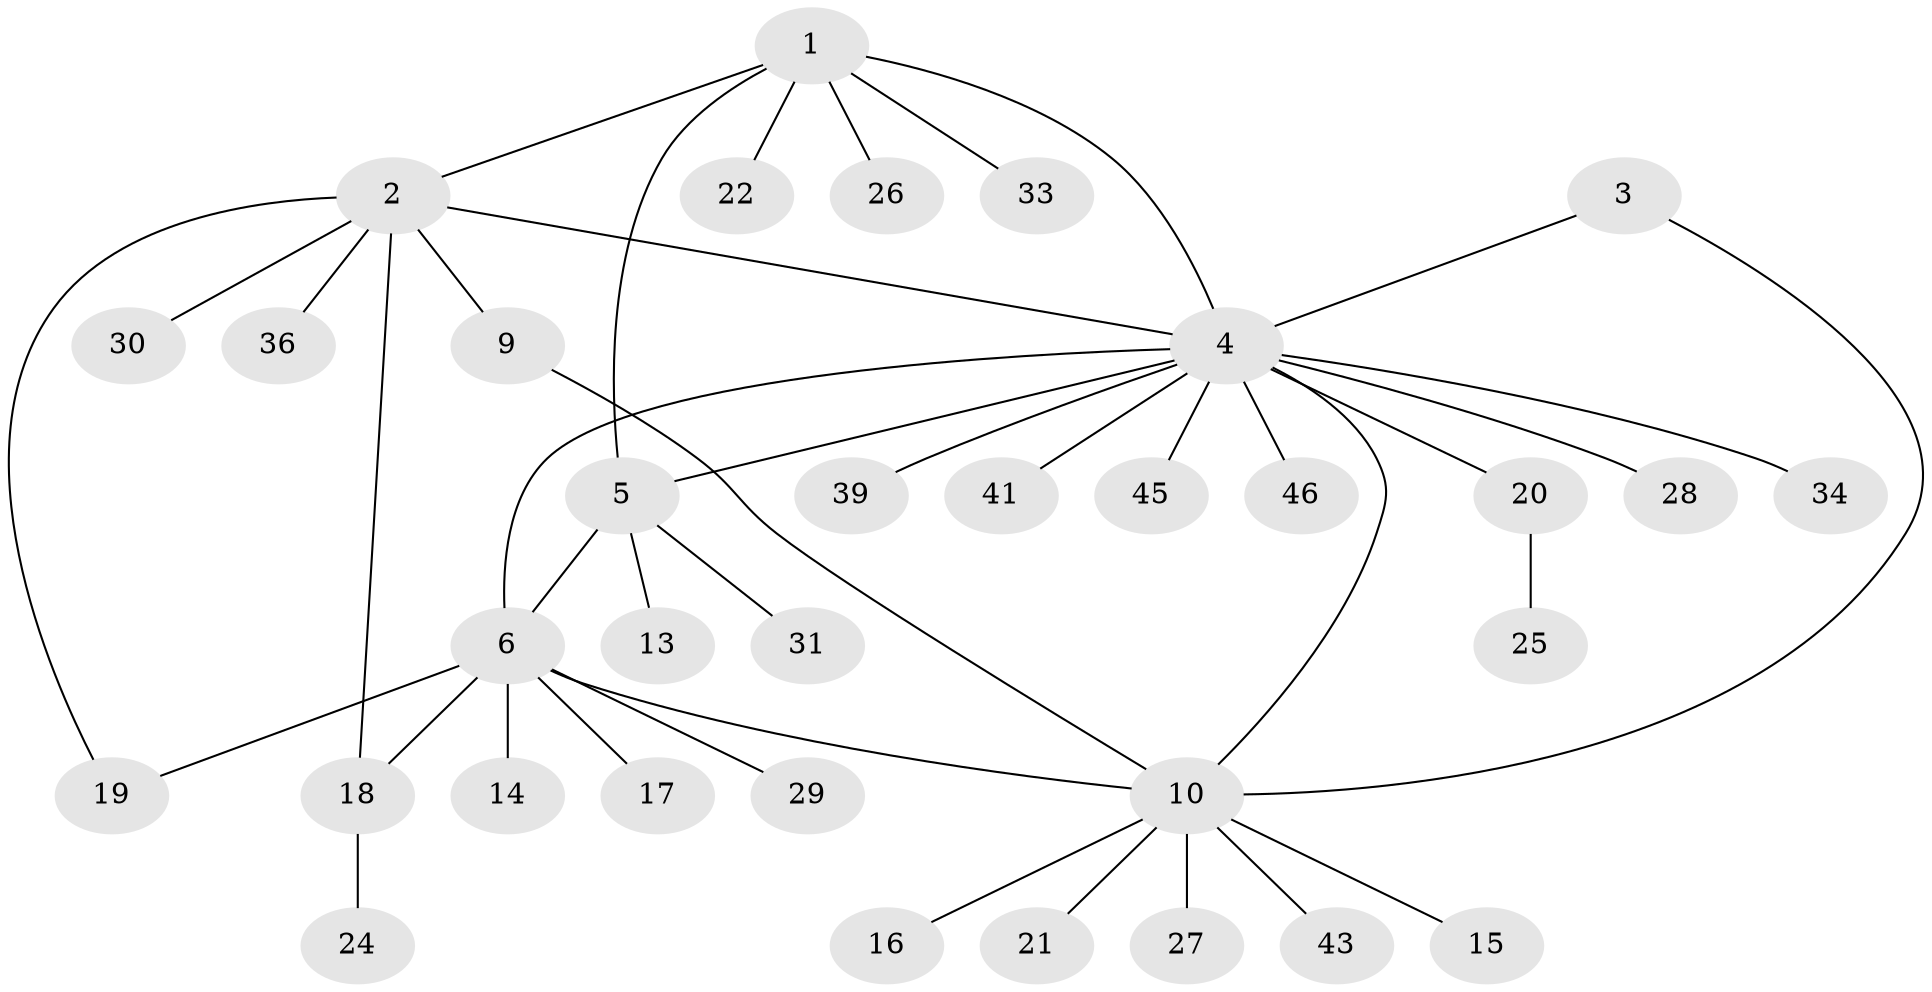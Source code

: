 // original degree distribution, {6: 0.06382978723404255, 8: 0.02127659574468085, 2: 0.23404255319148937, 10: 0.02127659574468085, 4: 0.06382978723404255, 3: 0.06382978723404255, 7: 0.02127659574468085, 1: 0.5106382978723404}
// Generated by graph-tools (version 1.1) at 2025/42/03/06/25 10:42:07]
// undirected, 34 vertices, 41 edges
graph export_dot {
graph [start="1"]
  node [color=gray90,style=filled];
  1 [super="+32"];
  2 [super="+38"];
  3;
  4 [super="+8"];
  5 [super="+7"];
  6 [super="+12"];
  9;
  10 [super="+11"];
  13 [super="+40"];
  14;
  15;
  16;
  17;
  18;
  19;
  20 [super="+23"];
  21;
  22 [super="+35"];
  24 [super="+42"];
  25 [super="+47"];
  26;
  27;
  28 [super="+37"];
  29;
  30 [super="+44"];
  31;
  33;
  34;
  36;
  39;
  41;
  43;
  45;
  46;
  1 -- 2;
  1 -- 4;
  1 -- 5;
  1 -- 22;
  1 -- 26;
  1 -- 33;
  2 -- 9;
  2 -- 18;
  2 -- 19;
  2 -- 30;
  2 -- 36;
  2 -- 4;
  3 -- 4;
  3 -- 10;
  4 -- 6;
  4 -- 20;
  4 -- 34 [weight=2];
  4 -- 39;
  4 -- 41;
  4 -- 45;
  4 -- 46;
  4 -- 10;
  4 -- 28;
  4 -- 5;
  5 -- 6;
  5 -- 13;
  5 -- 31;
  6 -- 10;
  6 -- 14;
  6 -- 19;
  6 -- 17;
  6 -- 18;
  6 -- 29;
  9 -- 10;
  10 -- 16;
  10 -- 43;
  10 -- 27;
  10 -- 21;
  10 -- 15;
  18 -- 24;
  20 -- 25;
}

